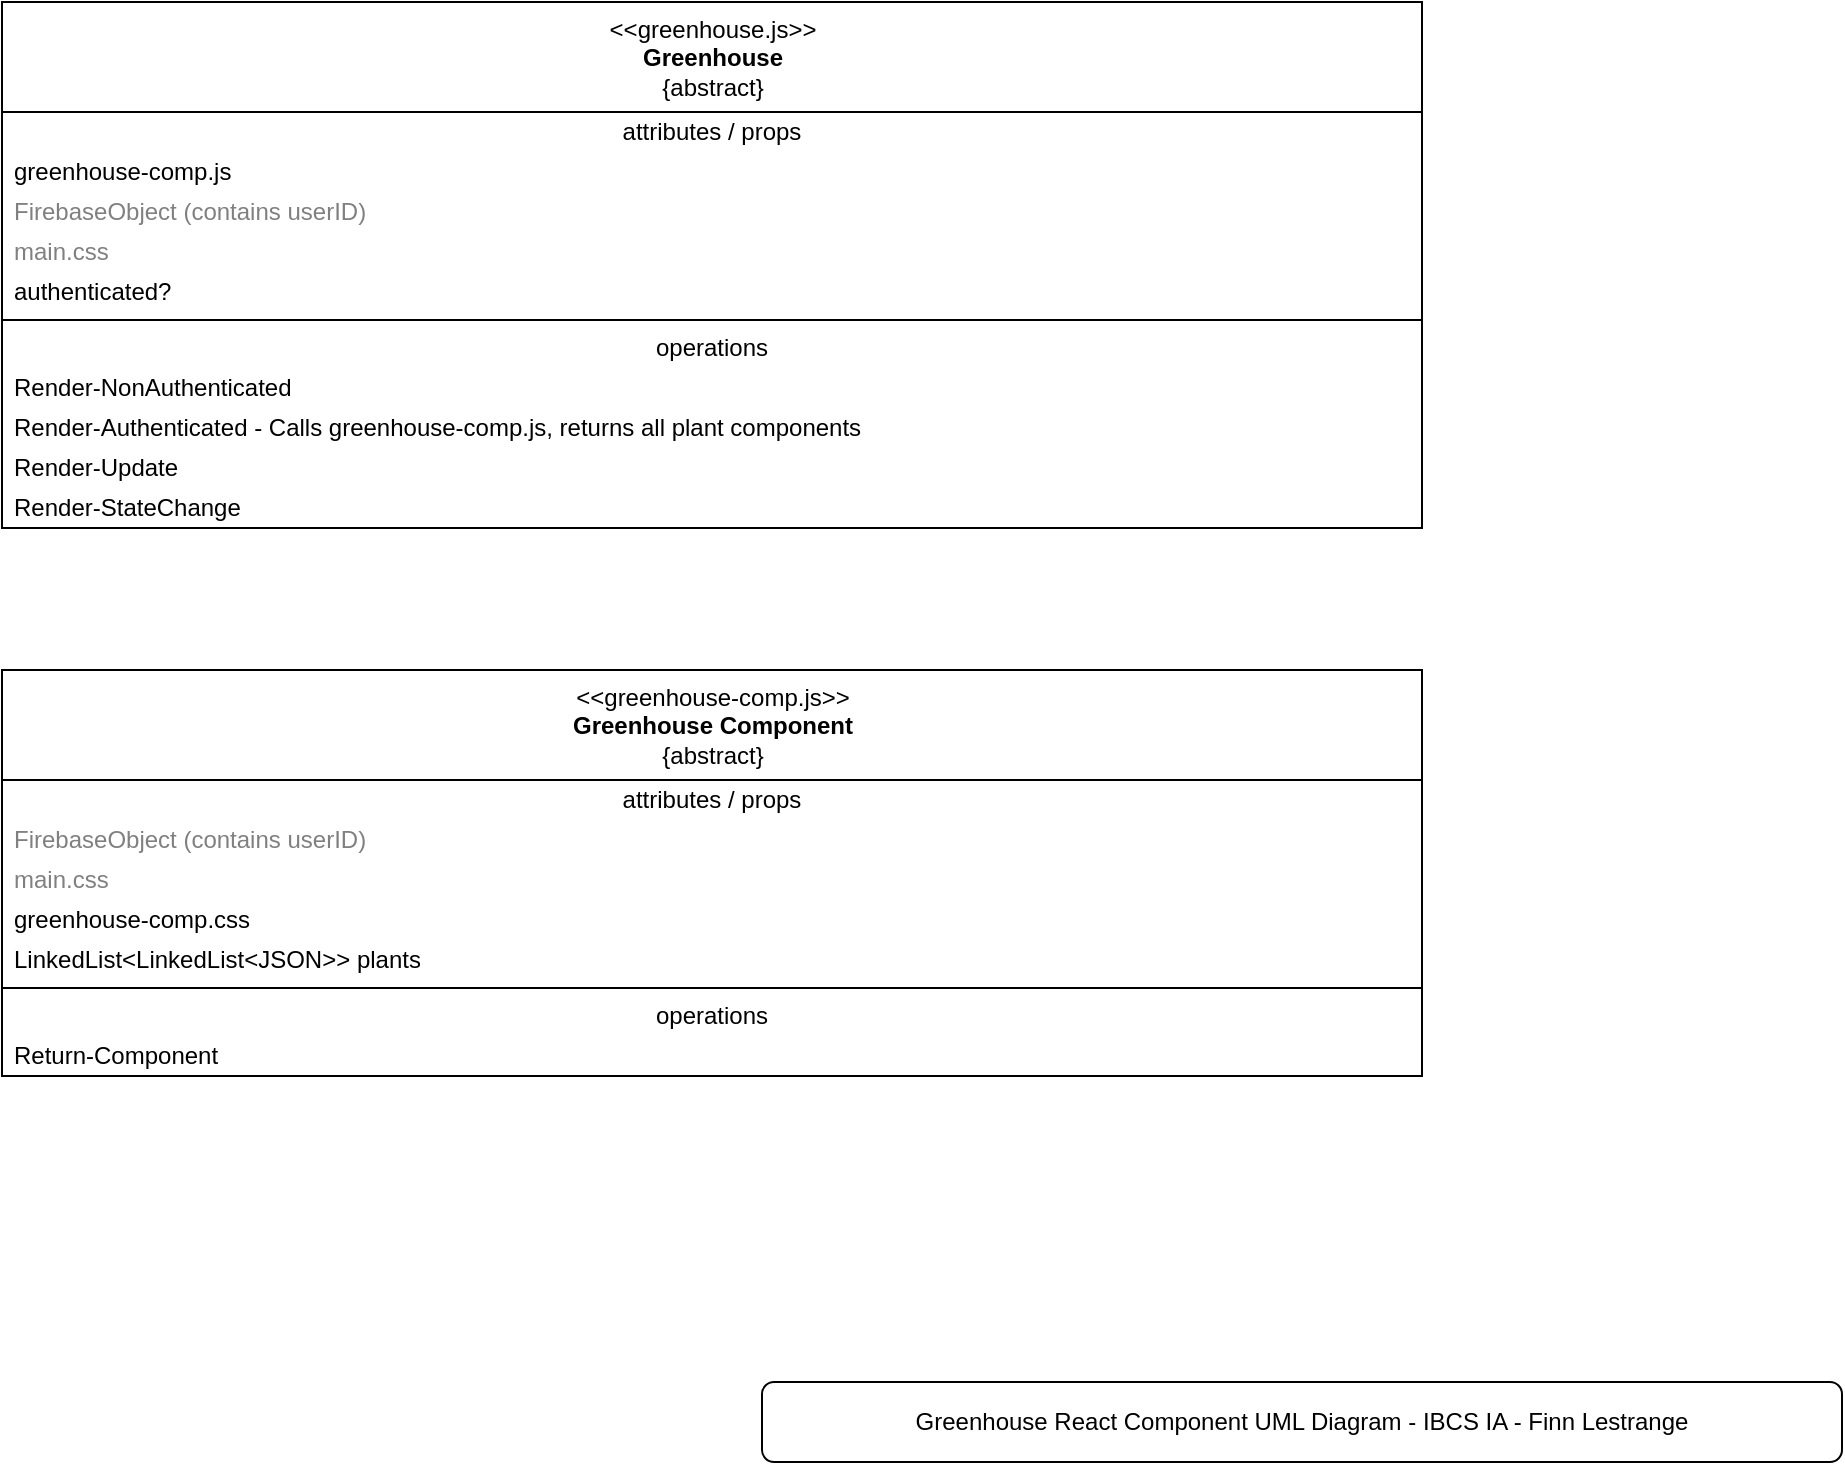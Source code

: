 <mxfile version="15.5.8" type="github">
  <diagram id="yGBxFyJ6JFREp5-uIoZN" name="Page-1">
    <mxGraphModel dx="1422" dy="762" grid="1" gridSize="10" guides="1" tooltips="1" connect="1" arrows="1" fold="1" page="1" pageScale="1" pageWidth="1169" pageHeight="827" math="0" shadow="0">
      <root>
        <mxCell id="0" />
        <mxCell id="1" parent="0" />
        <mxCell id="RVOdMzKYM8jQru7Nh7Ll-1" value="Greenhouse React Component UML Diagram - IBCS IA - Finn Lestrange" style="rounded=1;whiteSpace=wrap;html=1;" vertex="1" parent="1">
          <mxGeometry x="610" y="770" width="540" height="40" as="geometry" />
        </mxCell>
        <mxCell id="RVOdMzKYM8jQru7Nh7Ll-2" value="&amp;lt;&amp;lt;greenhouse.js&amp;gt;&amp;gt;&lt;br&gt;&lt;b&gt;Greenhouse&lt;/b&gt;&lt;br&gt;{abstract}" style="swimlane;fontStyle=0;align=center;verticalAlign=top;childLayout=stackLayout;horizontal=1;startSize=55;horizontalStack=0;resizeParent=1;resizeParentMax=0;resizeLast=0;collapsible=0;marginBottom=0;html=1;" vertex="1" parent="1">
          <mxGeometry x="230" y="80" width="710" height="263" as="geometry" />
        </mxCell>
        <mxCell id="RVOdMzKYM8jQru7Nh7Ll-3" value="attributes / props" style="text;html=1;strokeColor=none;fillColor=none;align=center;verticalAlign=middle;spacingLeft=4;spacingRight=4;overflow=hidden;rotatable=0;points=[[0,0.5],[1,0.5]];portConstraint=eastwest;" vertex="1" parent="RVOdMzKYM8jQru7Nh7Ll-2">
          <mxGeometry y="55" width="710" height="20" as="geometry" />
        </mxCell>
        <mxCell id="RVOdMzKYM8jQru7Nh7Ll-4" value="greenhouse-comp.js" style="text;html=1;strokeColor=none;fillColor=none;align=left;verticalAlign=middle;spacingLeft=4;spacingRight=4;overflow=hidden;rotatable=0;points=[[0,0.5],[1,0.5]];portConstraint=eastwest;" vertex="1" parent="RVOdMzKYM8jQru7Nh7Ll-2">
          <mxGeometry y="75" width="710" height="20" as="geometry" />
        </mxCell>
        <mxCell id="RVOdMzKYM8jQru7Nh7Ll-5" value="FirebaseObject (contains userID)" style="text;html=1;strokeColor=none;fillColor=none;align=left;verticalAlign=middle;spacingLeft=4;spacingRight=4;overflow=hidden;rotatable=0;points=[[0,0.5],[1,0.5]];portConstraint=eastwest;fontColor=#808080;" vertex="1" parent="RVOdMzKYM8jQru7Nh7Ll-2">
          <mxGeometry y="95" width="710" height="20" as="geometry" />
        </mxCell>
        <mxCell id="RVOdMzKYM8jQru7Nh7Ll-10" value="main.css" style="text;html=1;strokeColor=none;fillColor=none;align=left;verticalAlign=middle;spacingLeft=4;spacingRight=4;overflow=hidden;rotatable=0;points=[[0,0.5],[1,0.5]];portConstraint=eastwest;fontColor=#808080;" vertex="1" parent="RVOdMzKYM8jQru7Nh7Ll-2">
          <mxGeometry y="115" width="710" height="20" as="geometry" />
        </mxCell>
        <mxCell id="RVOdMzKYM8jQru7Nh7Ll-11" value="authenticated?" style="text;html=1;strokeColor=none;fillColor=none;align=left;verticalAlign=middle;spacingLeft=4;spacingRight=4;overflow=hidden;rotatable=0;points=[[0,0.5],[1,0.5]];portConstraint=eastwest;" vertex="1" parent="RVOdMzKYM8jQru7Nh7Ll-2">
          <mxGeometry y="135" width="710" height="20" as="geometry" />
        </mxCell>
        <mxCell id="RVOdMzKYM8jQru7Nh7Ll-7" value="" style="line;strokeWidth=1;fillColor=none;align=left;verticalAlign=middle;spacingTop=-1;spacingLeft=3;spacingRight=3;rotatable=0;labelPosition=right;points=[];portConstraint=eastwest;" vertex="1" parent="RVOdMzKYM8jQru7Nh7Ll-2">
          <mxGeometry y="155" width="710" height="8" as="geometry" />
        </mxCell>
        <mxCell id="RVOdMzKYM8jQru7Nh7Ll-8" value="operations" style="text;html=1;strokeColor=none;fillColor=none;align=center;verticalAlign=middle;spacingLeft=4;spacingRight=4;overflow=hidden;rotatable=0;points=[[0,0.5],[1,0.5]];portConstraint=eastwest;" vertex="1" parent="RVOdMzKYM8jQru7Nh7Ll-2">
          <mxGeometry y="163" width="710" height="20" as="geometry" />
        </mxCell>
        <mxCell id="RVOdMzKYM8jQru7Nh7Ll-9" value="Render-NonAuthenticated" style="text;html=1;strokeColor=none;fillColor=none;align=left;verticalAlign=middle;spacingLeft=4;spacingRight=4;overflow=hidden;rotatable=0;points=[[0,0.5],[1,0.5]];portConstraint=eastwest;" vertex="1" parent="RVOdMzKYM8jQru7Nh7Ll-2">
          <mxGeometry y="183" width="710" height="20" as="geometry" />
        </mxCell>
        <mxCell id="RVOdMzKYM8jQru7Nh7Ll-14" value="Render-Authenticated - Calls greenhouse-comp.js, returns all plant components" style="text;html=1;strokeColor=none;fillColor=none;align=left;verticalAlign=middle;spacingLeft=4;spacingRight=4;overflow=hidden;rotatable=0;points=[[0,0.5],[1,0.5]];portConstraint=eastwest;" vertex="1" parent="RVOdMzKYM8jQru7Nh7Ll-2">
          <mxGeometry y="203" width="710" height="20" as="geometry" />
        </mxCell>
        <mxCell id="RVOdMzKYM8jQru7Nh7Ll-15" value="Render-Update" style="text;html=1;strokeColor=none;fillColor=none;align=left;verticalAlign=middle;spacingLeft=4;spacingRight=4;overflow=hidden;rotatable=0;points=[[0,0.5],[1,0.5]];portConstraint=eastwest;" vertex="1" parent="RVOdMzKYM8jQru7Nh7Ll-2">
          <mxGeometry y="223" width="710" height="20" as="geometry" />
        </mxCell>
        <mxCell id="RVOdMzKYM8jQru7Nh7Ll-16" value="Render-StateChange" style="text;html=1;strokeColor=none;fillColor=none;align=left;verticalAlign=middle;spacingLeft=4;spacingRight=4;overflow=hidden;rotatable=0;points=[[0,0.5],[1,0.5]];portConstraint=eastwest;" vertex="1" parent="RVOdMzKYM8jQru7Nh7Ll-2">
          <mxGeometry y="243" width="710" height="20" as="geometry" />
        </mxCell>
        <mxCell id="RVOdMzKYM8jQru7Nh7Ll-17" value="&amp;lt;&amp;lt;greenhouse-comp.js&amp;gt;&amp;gt;&lt;br&gt;&lt;b&gt;Greenhouse Component&lt;/b&gt;&lt;br&gt;{abstract}" style="swimlane;fontStyle=0;align=center;verticalAlign=top;childLayout=stackLayout;horizontal=1;startSize=55;horizontalStack=0;resizeParent=1;resizeParentMax=0;resizeLast=0;collapsible=0;marginBottom=0;html=1;" vertex="1" parent="1">
          <mxGeometry x="230" y="414" width="710" height="203" as="geometry" />
        </mxCell>
        <mxCell id="RVOdMzKYM8jQru7Nh7Ll-18" value="attributes / props" style="text;html=1;strokeColor=none;fillColor=none;align=center;verticalAlign=middle;spacingLeft=4;spacingRight=4;overflow=hidden;rotatable=0;points=[[0,0.5],[1,0.5]];portConstraint=eastwest;" vertex="1" parent="RVOdMzKYM8jQru7Nh7Ll-17">
          <mxGeometry y="55" width="710" height="20" as="geometry" />
        </mxCell>
        <mxCell id="RVOdMzKYM8jQru7Nh7Ll-20" value="FirebaseObject (contains userID)" style="text;html=1;strokeColor=none;fillColor=none;align=left;verticalAlign=middle;spacingLeft=4;spacingRight=4;overflow=hidden;rotatable=0;points=[[0,0.5],[1,0.5]];portConstraint=eastwest;fontColor=#808080;" vertex="1" parent="RVOdMzKYM8jQru7Nh7Ll-17">
          <mxGeometry y="75" width="710" height="20" as="geometry" />
        </mxCell>
        <mxCell id="RVOdMzKYM8jQru7Nh7Ll-21" value="main.css" style="text;html=1;strokeColor=none;fillColor=none;align=left;verticalAlign=middle;spacingLeft=4;spacingRight=4;overflow=hidden;rotatable=0;points=[[0,0.5],[1,0.5]];portConstraint=eastwest;fontColor=#808080;" vertex="1" parent="RVOdMzKYM8jQru7Nh7Ll-17">
          <mxGeometry y="95" width="710" height="20" as="geometry" />
        </mxCell>
        <mxCell id="RVOdMzKYM8jQru7Nh7Ll-31" value="&lt;font color=&quot;#000000&quot;&gt;greenhouse-comp.css&lt;/font&gt;" style="text;html=1;strokeColor=none;fillColor=none;align=left;verticalAlign=middle;spacingLeft=4;spacingRight=4;overflow=hidden;rotatable=0;points=[[0,0.5],[1,0.5]];portConstraint=eastwest;fontColor=#808080;" vertex="1" parent="RVOdMzKYM8jQru7Nh7Ll-17">
          <mxGeometry y="115" width="710" height="20" as="geometry" />
        </mxCell>
        <mxCell id="RVOdMzKYM8jQru7Nh7Ll-30" value="&lt;font color=&quot;#000000&quot;&gt;LinkedList&amp;lt;LinkedList&amp;lt;JSON&amp;gt;&amp;gt; plants&lt;/font&gt;" style="text;html=1;strokeColor=none;fillColor=none;align=left;verticalAlign=middle;spacingLeft=4;spacingRight=4;overflow=hidden;rotatable=0;points=[[0,0.5],[1,0.5]];portConstraint=eastwest;fontColor=#808080;" vertex="1" parent="RVOdMzKYM8jQru7Nh7Ll-17">
          <mxGeometry y="135" width="710" height="20" as="geometry" />
        </mxCell>
        <mxCell id="RVOdMzKYM8jQru7Nh7Ll-24" value="" style="line;strokeWidth=1;fillColor=none;align=left;verticalAlign=middle;spacingTop=-1;spacingLeft=3;spacingRight=3;rotatable=0;labelPosition=right;points=[];portConstraint=eastwest;" vertex="1" parent="RVOdMzKYM8jQru7Nh7Ll-17">
          <mxGeometry y="155" width="710" height="8" as="geometry" />
        </mxCell>
        <mxCell id="RVOdMzKYM8jQru7Nh7Ll-25" value="operations" style="text;html=1;strokeColor=none;fillColor=none;align=center;verticalAlign=middle;spacingLeft=4;spacingRight=4;overflow=hidden;rotatable=0;points=[[0,0.5],[1,0.5]];portConstraint=eastwest;" vertex="1" parent="RVOdMzKYM8jQru7Nh7Ll-17">
          <mxGeometry y="163" width="710" height="20" as="geometry" />
        </mxCell>
        <mxCell id="RVOdMzKYM8jQru7Nh7Ll-29" value="Return-Component" style="text;html=1;strokeColor=none;fillColor=none;align=left;verticalAlign=middle;spacingLeft=4;spacingRight=4;overflow=hidden;rotatable=0;points=[[0,0.5],[1,0.5]];portConstraint=eastwest;" vertex="1" parent="RVOdMzKYM8jQru7Nh7Ll-17">
          <mxGeometry y="183" width="710" height="20" as="geometry" />
        </mxCell>
      </root>
    </mxGraphModel>
  </diagram>
</mxfile>
